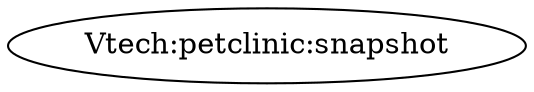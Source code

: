 digraph G {
   // ensure we always include this plugin even if no dependencies
   "Vtech:petclinic:snapshot"

}

